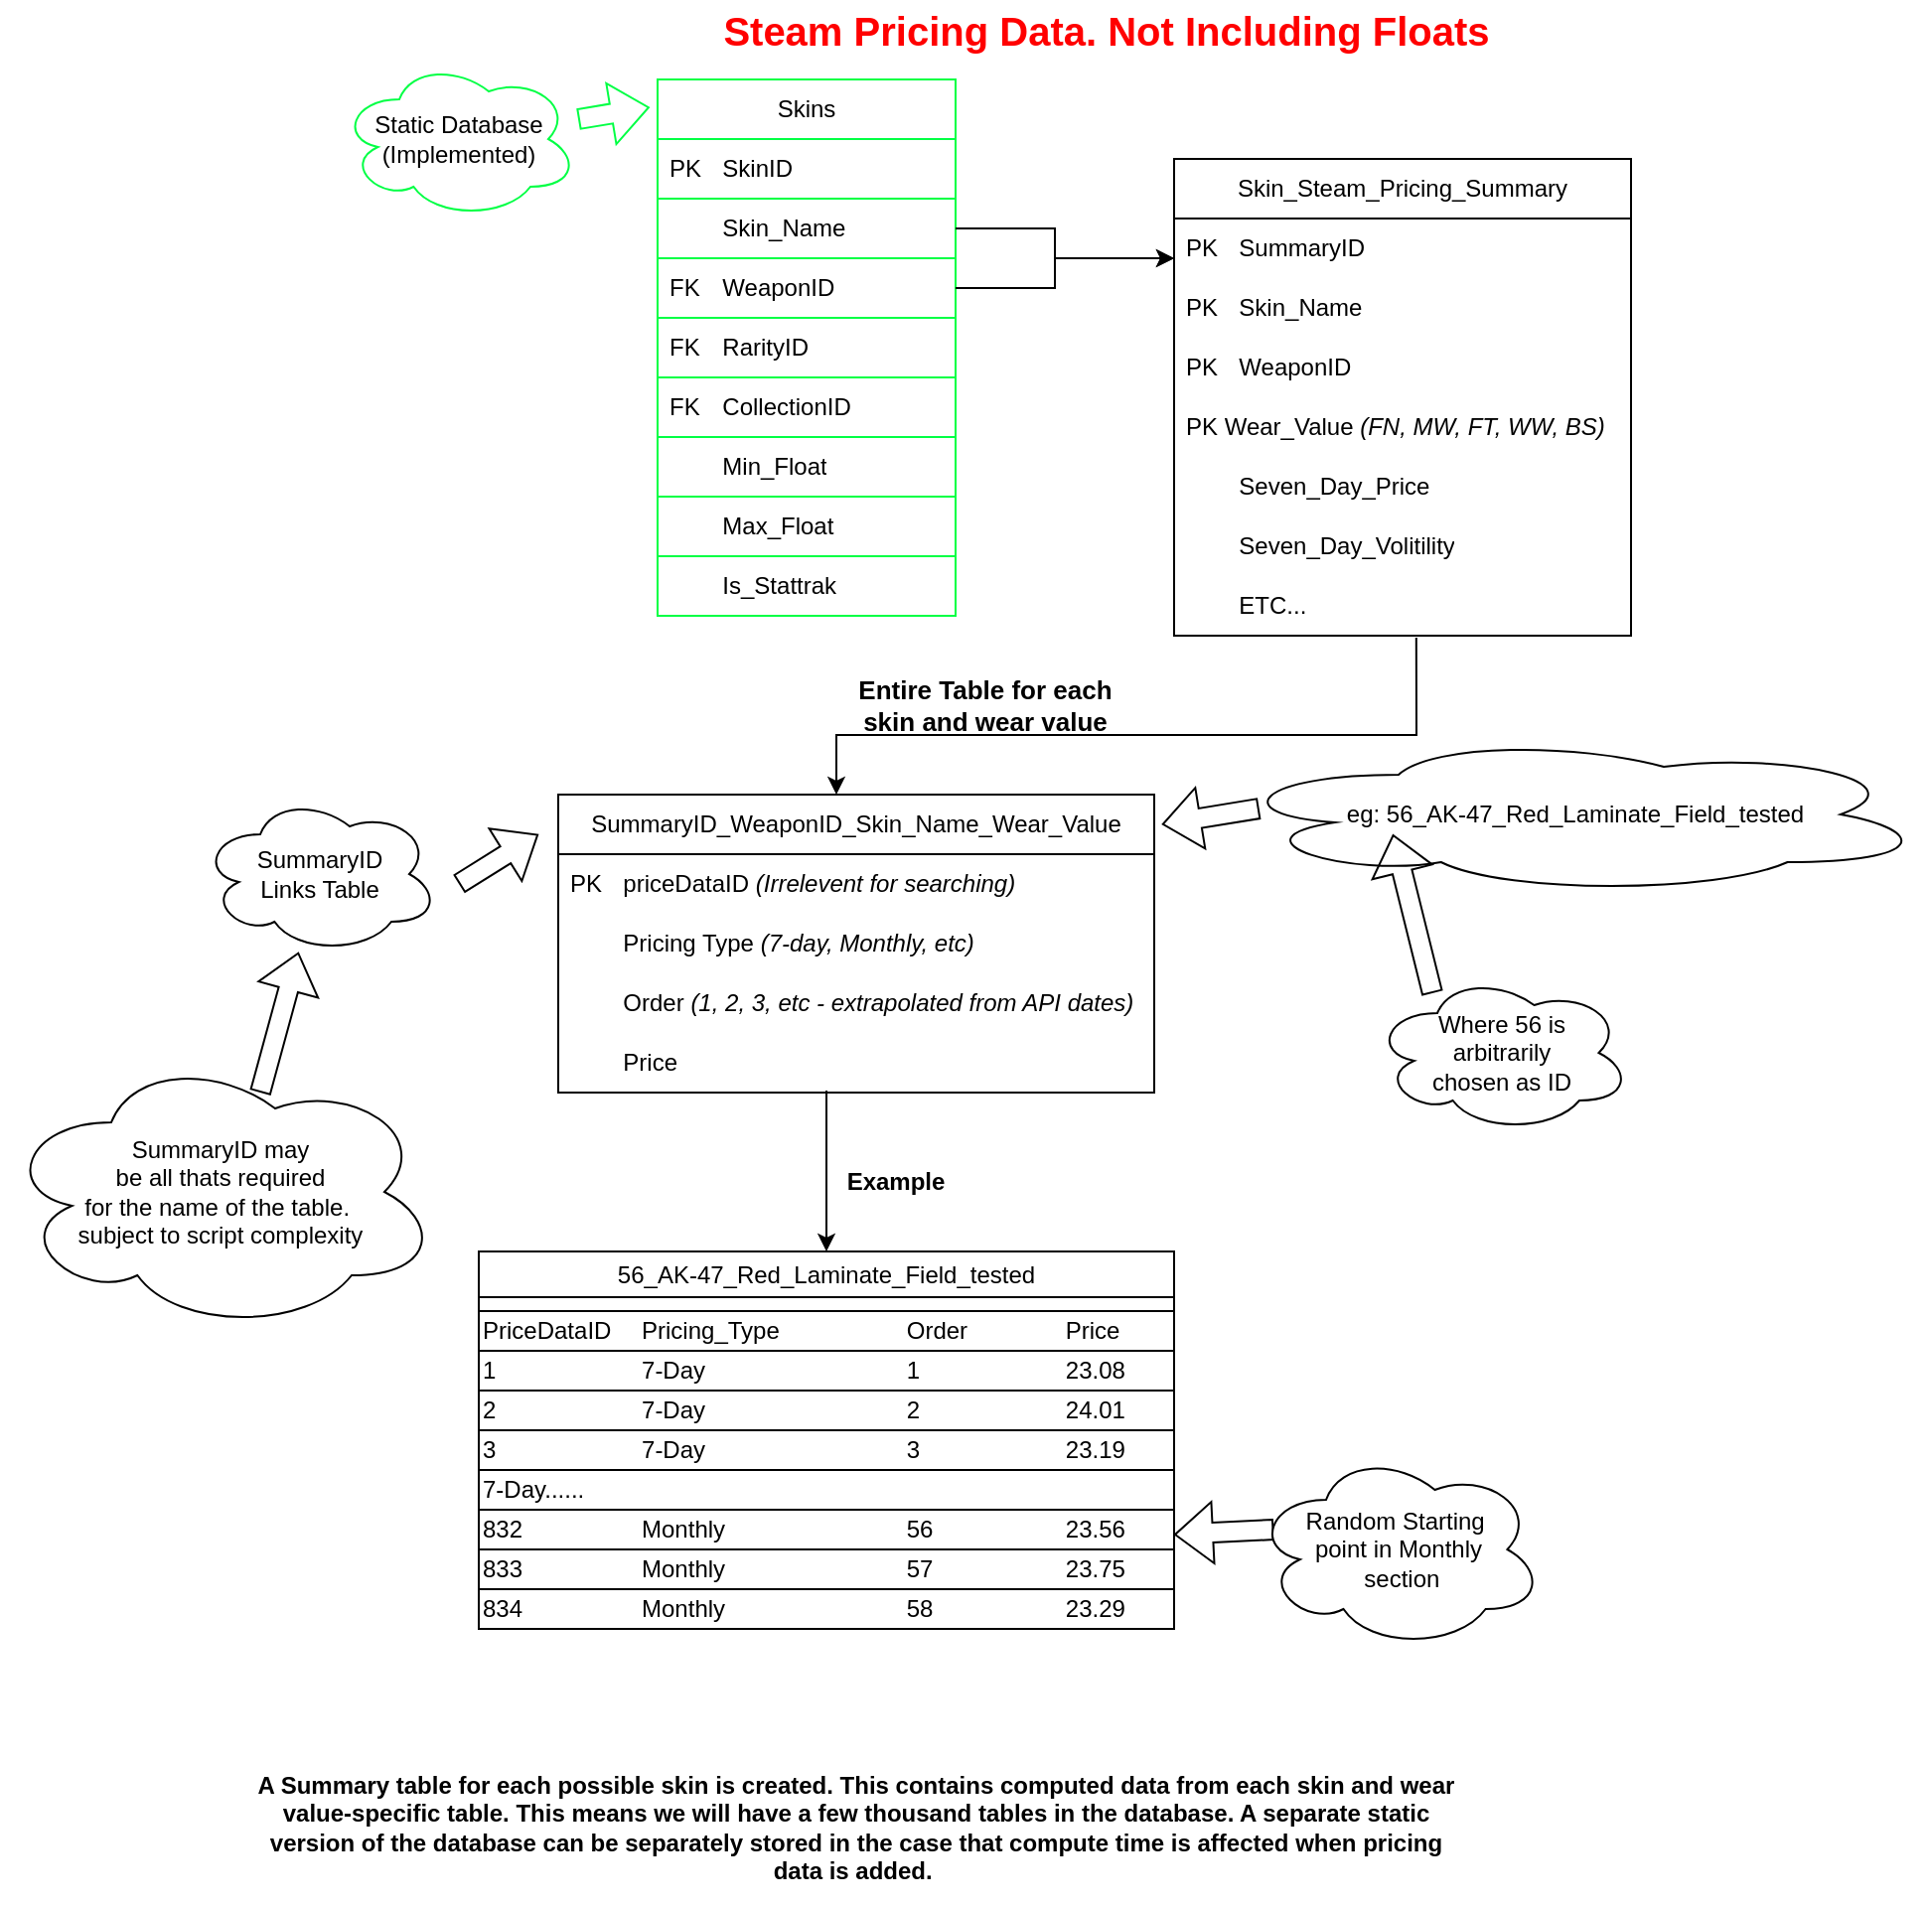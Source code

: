 <mxfile version="24.0.1" type="device">
  <diagram name="Page-1" id="Jz0w3ECbOamkEnfMnykF">
    <mxGraphModel dx="2261" dy="790" grid="1" gridSize="10" guides="1" tooltips="1" connect="1" arrows="1" fold="1" page="1" pageScale="1" pageWidth="827" pageHeight="1169" math="0" shadow="0">
      <root>
        <mxCell id="0" />
        <mxCell id="1" parent="0" />
        <mxCell id="qmir-2y2--pesyIaGpG6-3" value="Skins" style="swimlane;fontStyle=0;childLayout=stackLayout;horizontal=1;startSize=30;horizontalStack=0;resizeParent=1;resizeParentMax=0;resizeLast=0;collapsible=1;marginBottom=0;whiteSpace=wrap;html=1;strokeColor=#00FF44;" parent="1" vertex="1">
          <mxGeometry x="130" y="160" width="150" height="270" as="geometry" />
        </mxCell>
        <mxCell id="qmir-2y2--pesyIaGpG6-4" value="PK&lt;span style=&quot;white-space: pre;&quot;&gt;&#x9;&lt;/span&gt;SkinID" style="text;strokeColor=#00FF44;fillColor=none;align=left;verticalAlign=middle;spacingLeft=4;spacingRight=4;overflow=hidden;points=[[0,0.5],[1,0.5]];portConstraint=eastwest;rotatable=0;whiteSpace=wrap;html=1;dashed=1;" parent="qmir-2y2--pesyIaGpG6-3" vertex="1">
          <mxGeometry y="30" width="150" height="30" as="geometry" />
        </mxCell>
        <mxCell id="qmir-2y2--pesyIaGpG6-5" value="&lt;span style=&quot;white-space: pre;&quot;&gt;&#x9;&lt;/span&gt;Skin_Name" style="text;strokeColor=#00FF44;fillColor=none;align=left;verticalAlign=middle;spacingLeft=4;spacingRight=4;overflow=hidden;points=[[0,0.5],[1,0.5]];portConstraint=eastwest;rotatable=0;whiteSpace=wrap;html=1;dashed=1;" parent="qmir-2y2--pesyIaGpG6-3" vertex="1">
          <mxGeometry y="60" width="150" height="30" as="geometry" />
        </mxCell>
        <mxCell id="n3sZ2i7hdFqpL9pC-hjW-3" value="FK&lt;span style=&quot;white-space: pre;&quot;&gt;&#x9;&lt;/span&gt;WeaponID" style="text;strokeColor=#00FF44;fillColor=none;align=left;verticalAlign=middle;spacingLeft=4;spacingRight=4;overflow=hidden;points=[[0,0.5],[1,0.5]];portConstraint=eastwest;rotatable=0;whiteSpace=wrap;html=1;" vertex="1" parent="qmir-2y2--pesyIaGpG6-3">
          <mxGeometry y="90" width="150" height="30" as="geometry" />
        </mxCell>
        <mxCell id="n3sZ2i7hdFqpL9pC-hjW-4" value="FK&lt;span style=&quot;white-space: pre;&quot;&gt;&#x9;&lt;/span&gt;RarityID" style="text;strokeColor=#00FF44;fillColor=none;align=left;verticalAlign=middle;spacingLeft=4;spacingRight=4;overflow=hidden;points=[[0,0.5],[1,0.5]];portConstraint=eastwest;rotatable=0;whiteSpace=wrap;html=1;dashed=1;" vertex="1" parent="qmir-2y2--pesyIaGpG6-3">
          <mxGeometry y="120" width="150" height="30" as="geometry" />
        </mxCell>
        <mxCell id="n3sZ2i7hdFqpL9pC-hjW-5" value="FK&lt;span style=&quot;white-space: pre;&quot;&gt;&#x9;&lt;/span&gt;CollectionID" style="text;strokeColor=#00FF44;fillColor=none;align=left;verticalAlign=middle;spacingLeft=4;spacingRight=4;overflow=hidden;points=[[0,0.5],[1,0.5]];portConstraint=eastwest;rotatable=0;whiteSpace=wrap;html=1;" vertex="1" parent="qmir-2y2--pesyIaGpG6-3">
          <mxGeometry y="150" width="150" height="30" as="geometry" />
        </mxCell>
        <mxCell id="n3sZ2i7hdFqpL9pC-hjW-6" value="&lt;span style=&quot;white-space: pre;&quot;&gt;&#x9;&lt;/span&gt;Min_Float" style="text;strokeColor=#00FF44;fillColor=none;align=left;verticalAlign=middle;spacingLeft=4;spacingRight=4;overflow=hidden;points=[[0,0.5],[1,0.5]];portConstraint=eastwest;rotatable=0;whiteSpace=wrap;html=1;dashed=1;" vertex="1" parent="qmir-2y2--pesyIaGpG6-3">
          <mxGeometry y="180" width="150" height="30" as="geometry" />
        </mxCell>
        <mxCell id="n3sZ2i7hdFqpL9pC-hjW-7" value="&lt;span style=&quot;white-space: pre;&quot;&gt;&#x9;&lt;/span&gt;Max_Float" style="text;strokeColor=#00FF44;fillColor=none;align=left;verticalAlign=middle;spacingLeft=4;spacingRight=4;overflow=hidden;points=[[0,0.5],[1,0.5]];portConstraint=eastwest;rotatable=0;whiteSpace=wrap;html=1;" vertex="1" parent="qmir-2y2--pesyIaGpG6-3">
          <mxGeometry y="210" width="150" height="30" as="geometry" />
        </mxCell>
        <mxCell id="n3sZ2i7hdFqpL9pC-hjW-8" value="&lt;span style=&quot;white-space: pre;&quot;&gt;&#x9;&lt;/span&gt;Is_Stattrak" style="text;strokeColor=#00FF44;fillColor=none;align=left;verticalAlign=middle;spacingLeft=4;spacingRight=4;overflow=hidden;points=[[0,0.5],[1,0.5]];portConstraint=eastwest;rotatable=0;whiteSpace=wrap;html=1;dashed=1;" vertex="1" parent="qmir-2y2--pesyIaGpG6-3">
          <mxGeometry y="240" width="150" height="30" as="geometry" />
        </mxCell>
        <mxCell id="n3sZ2i7hdFqpL9pC-hjW-9" value="" style="endArrow=classic;html=1;rounded=0;exitX=1;exitY=0.5;exitDx=0;exitDy=0;" edge="1" parent="1" source="n3sZ2i7hdFqpL9pC-hjW-3">
          <mxGeometry width="50" height="50" relative="1" as="geometry">
            <mxPoint x="290" y="270" as="sourcePoint" />
            <mxPoint x="390" y="250" as="targetPoint" />
            <Array as="points">
              <mxPoint x="330" y="265" />
              <mxPoint x="330" y="250" />
            </Array>
          </mxGeometry>
        </mxCell>
        <mxCell id="n3sZ2i7hdFqpL9pC-hjW-10" value="" style="endArrow=classic;html=1;rounded=0;exitX=1;exitY=0.5;exitDx=0;exitDy=0;" edge="1" parent="1" source="qmir-2y2--pesyIaGpG6-5">
          <mxGeometry width="50" height="50" relative="1" as="geometry">
            <mxPoint x="390" y="430" as="sourcePoint" />
            <mxPoint x="390" y="250" as="targetPoint" />
            <Array as="points">
              <mxPoint x="330" y="235" />
              <mxPoint x="330" y="250" />
            </Array>
          </mxGeometry>
        </mxCell>
        <mxCell id="n3sZ2i7hdFqpL9pC-hjW-13" value="Skin_Steam_Pricing_Summary" style="swimlane;fontStyle=0;childLayout=stackLayout;horizontal=1;startSize=30;horizontalStack=0;resizeParent=1;resizeParentMax=0;resizeLast=0;collapsible=1;marginBottom=0;whiteSpace=wrap;html=1;" vertex="1" parent="1">
          <mxGeometry x="390" y="200" width="230" height="240" as="geometry" />
        </mxCell>
        <mxCell id="n3sZ2i7hdFqpL9pC-hjW-32" value="PK&lt;span style=&quot;white-space: pre;&quot;&gt;&#x9;&lt;/span&gt;SummaryID&lt;span style=&quot;color: rgba(0, 0, 0, 0); font-family: monospace; font-size: 0px; text-wrap: nowrap;&quot;&gt;%3CmxGraphModel%3E%3Croot%3E%3CmxCell%20id%3D%220%22%2F%3E%3CmxCell%20id%3D%221%22%20parent%3D%220%22%2F%3E%3CmxCell%20id%3D%222%22%20value%3D%22Min_Float%22%20style%3D%22text%3BstrokeColor%3Dnone%3BfillColor%3Dnone%3Balign%3Dleft%3BverticalAlign%3Dmiddle%3BspacingLeft%3D4%3BspacingRight%3D4%3Boverflow%3Dhidden%3Bpoints%3D%5B%5B0%2C0.5%5D%2C%5B1%2C0.5%5D%5D%3BportConstraint%3Deastwest%3Brotatable%3D0%3BwhiteSpace%3Dwrap%3Bhtml%3D1%3B%22%20vertex%3D%221%22%20parent%3D%221%22%3E%3CmxGeometry%20x%3D%22340%22%20y%3D%22430%22%20width%3D%22150%22%20height%3D%2230%22%20as%3D%22geometry%22%2F%3E%3C%2FmxCell%3E%3C%2Froot%3E%3C%2FmxGraphModel%3E&lt;/span&gt;" style="text;strokeColor=none;fillColor=none;align=left;verticalAlign=middle;spacingLeft=4;spacingRight=4;overflow=hidden;points=[[0,0.5],[1,0.5]];portConstraint=eastwest;rotatable=0;whiteSpace=wrap;html=1;" vertex="1" parent="n3sZ2i7hdFqpL9pC-hjW-13">
          <mxGeometry y="30" width="230" height="30" as="geometry" />
        </mxCell>
        <mxCell id="n3sZ2i7hdFqpL9pC-hjW-15" value="PK&lt;span style=&quot;white-space: pre;&quot;&gt;&#x9;&lt;/span&gt;Skin_Name" style="text;strokeColor=none;fillColor=none;align=left;verticalAlign=middle;spacingLeft=4;spacingRight=4;overflow=hidden;points=[[0,0.5],[1,0.5]];portConstraint=eastwest;rotatable=0;whiteSpace=wrap;html=1;" vertex="1" parent="n3sZ2i7hdFqpL9pC-hjW-13">
          <mxGeometry y="60" width="230" height="30" as="geometry" />
        </mxCell>
        <mxCell id="n3sZ2i7hdFqpL9pC-hjW-16" value="PK&lt;span style=&quot;white-space: pre;&quot;&gt;&#x9;&lt;/span&gt;WeaponID&lt;span style=&quot;color: rgba(0, 0, 0, 0); font-family: monospace; font-size: 0px; text-wrap: nowrap;&quot;&gt;%3CmxGraphModel%3E%3Croot%3E%3CmxCell%20id%3D%220%22%2F%3E%3CmxCell%20id%3D%221%22%20parent%3D%220%22%2F%3E%3CmxCell%20id%3D%222%22%20value%3D%22Min_Float%22%20style%3D%22text%3BstrokeColor%3Dnone%3BfillColor%3Dnone%3Balign%3Dleft%3BverticalAlign%3Dmiddle%3BspacingLeft%3D4%3BspacingRight%3D4%3Boverflow%3Dhidden%3Bpoints%3D%5B%5B0%2C0.5%5D%2C%5B1%2C0.5%5D%5D%3BportConstraint%3Deastwest%3Brotatable%3D0%3BwhiteSpace%3Dwrap%3Bhtml%3D1%3B%22%20vertex%3D%221%22%20parent%3D%221%22%3E%3CmxGeometry%20x%3D%22340%22%20y%3D%22430%22%20width%3D%22150%22%20height%3D%2230%22%20as%3D%22geometry%22%2F%3E%3C%2FmxCell%3E%3C%2Froot%3E%3C%2FmxGraphModel%3E&lt;/span&gt;" style="text;strokeColor=none;fillColor=none;align=left;verticalAlign=middle;spacingLeft=4;spacingRight=4;overflow=hidden;points=[[0,0.5],[1,0.5]];portConstraint=eastwest;rotatable=0;whiteSpace=wrap;html=1;" vertex="1" parent="n3sZ2i7hdFqpL9pC-hjW-13">
          <mxGeometry y="90" width="230" height="30" as="geometry" />
        </mxCell>
        <mxCell id="n3sZ2i7hdFqpL9pC-hjW-19" value="PK Wear_Value &lt;i&gt;(FN, MW, FT, WW, BS)&lt;/i&gt;" style="text;strokeColor=none;fillColor=none;align=left;verticalAlign=middle;spacingLeft=4;spacingRight=4;overflow=hidden;points=[[0,0.5],[1,0.5]];portConstraint=eastwest;rotatable=0;whiteSpace=wrap;html=1;" vertex="1" parent="n3sZ2i7hdFqpL9pC-hjW-13">
          <mxGeometry y="120" width="230" height="30" as="geometry" />
        </mxCell>
        <mxCell id="n3sZ2i7hdFqpL9pC-hjW-20" value="&lt;span style=&quot;white-space: pre;&quot;&gt;&#x9;&lt;/span&gt;Seven_Day_Price" style="text;strokeColor=none;fillColor=none;align=left;verticalAlign=middle;spacingLeft=4;spacingRight=4;overflow=hidden;points=[[0,0.5],[1,0.5]];portConstraint=eastwest;rotatable=0;whiteSpace=wrap;html=1;" vertex="1" parent="n3sZ2i7hdFqpL9pC-hjW-13">
          <mxGeometry y="150" width="230" height="30" as="geometry" />
        </mxCell>
        <mxCell id="n3sZ2i7hdFqpL9pC-hjW-18" value="&lt;span style=&quot;white-space: pre;&quot;&gt;&#x9;&lt;/span&gt;Seven_Day_Volitility" style="text;strokeColor=none;fillColor=none;align=left;verticalAlign=middle;spacingLeft=4;spacingRight=4;overflow=hidden;points=[[0,0.5],[1,0.5]];portConstraint=eastwest;rotatable=0;whiteSpace=wrap;html=1;" vertex="1" parent="n3sZ2i7hdFqpL9pC-hjW-13">
          <mxGeometry y="180" width="230" height="30" as="geometry" />
        </mxCell>
        <mxCell id="n3sZ2i7hdFqpL9pC-hjW-17" value="&lt;span style=&quot;white-space: pre;&quot;&gt;&#x9;&lt;/span&gt;ETC..." style="text;strokeColor=none;fillColor=none;align=left;verticalAlign=middle;spacingLeft=4;spacingRight=4;overflow=hidden;points=[[0,0.5],[1,0.5]];portConstraint=eastwest;rotatable=0;whiteSpace=wrap;html=1;" vertex="1" parent="n3sZ2i7hdFqpL9pC-hjW-13">
          <mxGeometry y="210" width="230" height="30" as="geometry" />
        </mxCell>
        <mxCell id="n3sZ2i7hdFqpL9pC-hjW-22" value="" style="endArrow=classic;html=1;rounded=0;exitX=0.53;exitY=1.033;exitDx=0;exitDy=0;exitPerimeter=0;entryX=0.5;entryY=0;entryDx=0;entryDy=0;" edge="1" parent="1" source="n3sZ2i7hdFqpL9pC-hjW-17">
          <mxGeometry width="50" height="50" relative="1" as="geometry">
            <mxPoint x="430" y="610" as="sourcePoint" />
            <mxPoint x="220" y="520" as="targetPoint" />
            <Array as="points">
              <mxPoint x="512" y="490" />
              <mxPoint x="220" y="490" />
            </Array>
          </mxGeometry>
        </mxCell>
        <mxCell id="n3sZ2i7hdFqpL9pC-hjW-23" value="Steam Pricing Data. Not Including Floats" style="text;html=1;align=center;verticalAlign=middle;whiteSpace=wrap;rounded=0;fontStyle=1;fontColor=#FF0000;fontSize=20;" vertex="1" parent="1">
          <mxGeometry x="136" y="120" width="440" height="30" as="geometry" />
        </mxCell>
        <mxCell id="n3sZ2i7hdFqpL9pC-hjW-24" value="SummaryID_WeaponID_Skin_Name_Wear_Value" style="swimlane;fontStyle=0;childLayout=stackLayout;horizontal=1;startSize=30;horizontalStack=0;resizeParent=1;resizeParentMax=0;resizeLast=0;collapsible=1;marginBottom=0;whiteSpace=wrap;html=1;" vertex="1" parent="1">
          <mxGeometry x="80" y="520" width="300" height="150" as="geometry" />
        </mxCell>
        <mxCell id="n3sZ2i7hdFqpL9pC-hjW-36" value="PK&lt;span style=&quot;white-space: pre;&quot;&gt;&#x9;&lt;/span&gt;priceDataID &lt;i&gt;(Irrelevent for searching)&lt;/i&gt;" style="text;strokeColor=none;fillColor=none;align=left;verticalAlign=middle;spacingLeft=4;spacingRight=4;overflow=hidden;points=[[0,0.5],[1,0.5]];portConstraint=eastwest;rotatable=0;whiteSpace=wrap;html=1;" vertex="1" parent="n3sZ2i7hdFqpL9pC-hjW-24">
          <mxGeometry y="30" width="300" height="30" as="geometry" />
        </mxCell>
        <mxCell id="n3sZ2i7hdFqpL9pC-hjW-27" value="&lt;span style=&quot;white-space: pre;&quot;&gt;&#x9;&lt;/span&gt;Pricing Type &lt;i&gt;(7-day, Monthly, etc)&lt;/i&gt;" style="text;strokeColor=none;fillColor=none;align=left;verticalAlign=middle;spacingLeft=4;spacingRight=4;overflow=hidden;points=[[0,0.5],[1,0.5]];portConstraint=eastwest;rotatable=0;whiteSpace=wrap;html=1;" vertex="1" parent="n3sZ2i7hdFqpL9pC-hjW-24">
          <mxGeometry y="60" width="300" height="30" as="geometry" />
        </mxCell>
        <mxCell id="n3sZ2i7hdFqpL9pC-hjW-37" value="&lt;span style=&quot;white-space: pre;&quot;&gt;&#x9;&lt;/span&gt;Order &lt;i&gt;(1, 2, 3, etc - extrapolated from API dates)&lt;/i&gt;" style="text;strokeColor=none;fillColor=none;align=left;verticalAlign=middle;spacingLeft=4;spacingRight=4;overflow=hidden;points=[[0,0.5],[1,0.5]];portConstraint=eastwest;rotatable=0;whiteSpace=wrap;html=1;" vertex="1" parent="n3sZ2i7hdFqpL9pC-hjW-24">
          <mxGeometry y="90" width="300" height="30" as="geometry" />
        </mxCell>
        <mxCell id="n3sZ2i7hdFqpL9pC-hjW-38" value="&lt;span style=&quot;white-space: pre;&quot;&gt;&#x9;&lt;/span&gt;Price" style="text;strokeColor=none;fillColor=none;align=left;verticalAlign=middle;spacingLeft=4;spacingRight=4;overflow=hidden;points=[[0,0.5],[1,0.5]];portConstraint=eastwest;rotatable=0;whiteSpace=wrap;html=1;" vertex="1" parent="n3sZ2i7hdFqpL9pC-hjW-24">
          <mxGeometry y="120" width="300" height="30" as="geometry" />
        </mxCell>
        <mxCell id="n3sZ2i7hdFqpL9pC-hjW-29" value="" style="shape=flexArrow;endArrow=classic;html=1;rounded=0;entryX=1.013;entryY=0.1;entryDx=0;entryDy=0;entryPerimeter=0;exitX=0.053;exitY=0.463;exitDx=0;exitDy=0;exitPerimeter=0;" edge="1" parent="1" source="n3sZ2i7hdFqpL9pC-hjW-30" target="n3sZ2i7hdFqpL9pC-hjW-24">
          <mxGeometry width="50" height="50" relative="1" as="geometry">
            <mxPoint x="410" y="532" as="sourcePoint" />
            <mxPoint x="520" y="550" as="targetPoint" />
          </mxGeometry>
        </mxCell>
        <mxCell id="n3sZ2i7hdFqpL9pC-hjW-30" value="eg: 56_AK-47_Red_Laminate_Field_tested" style="ellipse;shape=cloud;whiteSpace=wrap;html=1;" vertex="1" parent="1">
          <mxGeometry x="414" y="490" width="356" height="80" as="geometry" />
        </mxCell>
        <mxCell id="n3sZ2i7hdFqpL9pC-hjW-31" value="Entire Table for each skin and wear value" style="text;html=1;align=center;verticalAlign=middle;whiteSpace=wrap;rounded=0;fontSize=13;fontStyle=1" vertex="1" parent="1">
          <mxGeometry x="220" y="460" width="150" height="30" as="geometry" />
        </mxCell>
        <mxCell id="n3sZ2i7hdFqpL9pC-hjW-33" value="" style="shape=flexArrow;endArrow=classic;html=1;rounded=0;" edge="1" parent="1">
          <mxGeometry width="50" height="50" relative="1" as="geometry">
            <mxPoint x="30" y="565" as="sourcePoint" />
            <mxPoint x="70" y="540" as="targetPoint" />
          </mxGeometry>
        </mxCell>
        <mxCell id="n3sZ2i7hdFqpL9pC-hjW-35" value="SummaryID&lt;div&gt;Links Table&lt;/div&gt;" style="ellipse;shape=cloud;whiteSpace=wrap;html=1;" vertex="1" parent="1">
          <mxGeometry x="-100" y="520" width="120" height="80" as="geometry" />
        </mxCell>
        <mxCell id="n3sZ2i7hdFqpL9pC-hjW-39" value="" style="endArrow=classic;html=1;rounded=0;exitX=0.45;exitY=0.967;exitDx=0;exitDy=0;exitPerimeter=0;entryX=0.5;entryY=0;entryDx=0;entryDy=0;" edge="1" parent="1" source="n3sZ2i7hdFqpL9pC-hjW-38" target="n3sZ2i7hdFqpL9pC-hjW-40">
          <mxGeometry width="50" height="50" relative="1" as="geometry">
            <mxPoint x="210" y="710" as="sourcePoint" />
            <mxPoint x="215" y="790" as="targetPoint" />
          </mxGeometry>
        </mxCell>
        <mxCell id="n3sZ2i7hdFqpL9pC-hjW-40" value="&lt;span style=&quot;font-weight: 400;&quot;&gt;56_AK-47_Red_Laminate_Field_tested&lt;/span&gt;" style="swimlane;whiteSpace=wrap;html=1;" vertex="1" parent="1">
          <mxGeometry x="40" y="750" width="350" height="190" as="geometry" />
        </mxCell>
        <mxCell id="n3sZ2i7hdFqpL9pC-hjW-44" value="PriceDataID&lt;span style=&quot;white-space: pre;&quot;&gt;&#x9;&lt;/span&gt;Pricing_Type&lt;span style=&quot;white-space: pre;&quot;&gt;&#x9;&lt;/span&gt;&lt;span style=&quot;white-space: pre;&quot;&gt;&#x9;&lt;/span&gt;&lt;span style=&quot;white-space: pre;&quot;&gt;&#x9;&lt;/span&gt;Order&lt;span style=&quot;white-space: pre;&quot;&gt;&#x9;&lt;span style=&quot;white-space: pre;&quot;&gt;&#x9;&lt;/span&gt;&lt;/span&gt;Price" style="whiteSpace=wrap;html=1;align=left;" vertex="1" parent="n3sZ2i7hdFqpL9pC-hjW-40">
          <mxGeometry y="30" width="350" height="20" as="geometry" />
        </mxCell>
        <mxCell id="n3sZ2i7hdFqpL9pC-hjW-45" value="1&lt;span style=&quot;white-space: pre;&quot;&gt;&#x9;&lt;/span&gt;&lt;span style=&quot;white-space: pre;&quot;&gt;&#x9;&lt;/span&gt;&lt;span style=&quot;white-space: pre;&quot;&gt;&#x9;&lt;/span&gt;7-Day&lt;span style=&quot;white-space: pre;&quot;&gt;&#x9;&lt;/span&gt;&lt;span style=&quot;white-space: pre;&quot;&gt;&#x9;&lt;/span&gt;&lt;span style=&quot;white-space: pre;&quot;&gt;&#x9;&lt;/span&gt;&lt;span style=&quot;white-space: pre;&quot;&gt;&#x9;&lt;/span&gt;1&lt;span style=&quot;white-space: pre;&quot;&gt;&#x9;&lt;span style=&quot;white-space: pre;&quot;&gt;&#x9;&lt;span style=&quot;white-space: pre;&quot;&gt;&#x9;&lt;/span&gt;&lt;/span&gt;&lt;/span&gt;23.08" style="whiteSpace=wrap;html=1;align=left;" vertex="1" parent="n3sZ2i7hdFqpL9pC-hjW-40">
          <mxGeometry y="50" width="350" height="20" as="geometry" />
        </mxCell>
        <mxCell id="n3sZ2i7hdFqpL9pC-hjW-46" value="2&lt;span style=&quot;white-space: pre;&quot;&gt;&#x9;&lt;/span&gt;&lt;span style=&quot;white-space: pre;&quot;&gt;&#x9;&lt;/span&gt;&lt;span style=&quot;white-space: pre;&quot;&gt;&#x9;&lt;/span&gt;7-Day&lt;span style=&quot;white-space: pre;&quot;&gt;&#x9;&lt;/span&gt;&lt;span style=&quot;white-space: pre;&quot;&gt;&#x9;&lt;/span&gt;&lt;span style=&quot;white-space: pre;&quot;&gt;&#x9;&lt;/span&gt;&lt;span style=&quot;white-space: pre;&quot;&gt;&#x9;&lt;/span&gt;2&lt;span style=&quot;white-space: pre;&quot;&gt;&#x9;&lt;/span&gt;&lt;span style=&quot;white-space: pre;&quot;&gt;&#x9;&lt;/span&gt;&lt;span style=&quot;white-space: pre;&quot;&gt;&#x9;&lt;/span&gt;24.01" style="whiteSpace=wrap;html=1;align=left;" vertex="1" parent="n3sZ2i7hdFqpL9pC-hjW-40">
          <mxGeometry y="70" width="350" height="20" as="geometry" />
        </mxCell>
        <mxCell id="n3sZ2i7hdFqpL9pC-hjW-47" value="3&lt;span style=&quot;white-space: pre;&quot;&gt;&#x9;&lt;/span&gt;&lt;span style=&quot;white-space: pre;&quot;&gt;&#x9;&lt;/span&gt;&lt;span style=&quot;white-space: pre;&quot;&gt;&#x9;&lt;/span&gt;7-Day&lt;span style=&quot;white-space: pre;&quot;&gt;&#x9;&lt;/span&gt;&lt;span style=&quot;white-space: pre;&quot;&gt;&#x9;&lt;/span&gt;&lt;span style=&quot;white-space: pre;&quot;&gt;&#x9;&lt;/span&gt;&lt;span style=&quot;white-space: pre;&quot;&gt;&#x9;&lt;/span&gt;3&lt;span style=&quot;white-space: pre;&quot;&gt;&#x9;&lt;/span&gt;&lt;span style=&quot;white-space: pre;&quot;&gt;&#x9;&lt;/span&gt;&lt;span style=&quot;white-space: pre;&quot;&gt;&#x9;&lt;/span&gt;23.19" style="whiteSpace=wrap;html=1;align=left;" vertex="1" parent="n3sZ2i7hdFqpL9pC-hjW-40">
          <mxGeometry y="90" width="350" height="20" as="geometry" />
        </mxCell>
        <mxCell id="n3sZ2i7hdFqpL9pC-hjW-48" value="7-Day......" style="whiteSpace=wrap;html=1;align=left;" vertex="1" parent="n3sZ2i7hdFqpL9pC-hjW-40">
          <mxGeometry y="110" width="350" height="20" as="geometry" />
        </mxCell>
        <mxCell id="n3sZ2i7hdFqpL9pC-hjW-49" value="832&lt;span style=&quot;white-space: pre;&quot;&gt;&#x9;&lt;/span&gt;&lt;span style=&quot;white-space: pre;&quot;&gt;&#x9;&lt;/span&gt;&lt;span style=&quot;white-space: pre;&quot;&gt;&#x9;&lt;/span&gt;Monthly&lt;span style=&quot;white-space: pre;&quot;&gt;&#x9;&lt;/span&gt;&lt;span style=&quot;white-space: pre;&quot;&gt;&#x9;&lt;/span&gt;&lt;span style=&quot;white-space: pre;&quot;&gt;&#x9;&lt;/span&gt;&lt;span style=&quot;white-space: pre;&quot;&gt;&#x9;&lt;/span&gt;56&lt;span style=&quot;white-space: pre;&quot;&gt;&#x9;&lt;/span&gt;&lt;span style=&quot;white-space: pre;&quot;&gt;&#x9;&lt;/span&gt;&lt;span style=&quot;white-space: pre;&quot;&gt;&#x9;&lt;/span&gt;23.56" style="whiteSpace=wrap;html=1;align=left;" vertex="1" parent="n3sZ2i7hdFqpL9pC-hjW-40">
          <mxGeometry y="130" width="350" height="20" as="geometry" />
        </mxCell>
        <mxCell id="n3sZ2i7hdFqpL9pC-hjW-50" value="833&lt;span style=&quot;white-space: pre;&quot;&gt;&#x9;&lt;/span&gt;&lt;span style=&quot;white-space: pre;&quot;&gt;&#x9;&lt;/span&gt;&lt;span style=&quot;white-space: pre;&quot;&gt;&#x9;&lt;/span&gt;Monthly&lt;span style=&quot;white-space: pre;&quot;&gt;&#x9;&lt;/span&gt;&lt;span style=&quot;white-space: pre;&quot;&gt;&#x9;&lt;/span&gt;&lt;span style=&quot;white-space: pre;&quot;&gt;&#x9;&lt;/span&gt;&lt;span style=&quot;white-space: pre;&quot;&gt;&#x9;&lt;/span&gt;57&lt;span style=&quot;white-space: pre;&quot;&gt;&#x9;&lt;/span&gt;&lt;span style=&quot;white-space: pre;&quot;&gt;&#x9;&lt;/span&gt;&lt;span style=&quot;white-space: pre;&quot;&gt;&#x9;&lt;/span&gt;23.75" style="whiteSpace=wrap;html=1;align=left;" vertex="1" parent="n3sZ2i7hdFqpL9pC-hjW-40">
          <mxGeometry y="150" width="350" height="20" as="geometry" />
        </mxCell>
        <mxCell id="n3sZ2i7hdFqpL9pC-hjW-51" value="834&lt;span style=&quot;white-space: pre;&quot;&gt;&#x9;&lt;/span&gt;&lt;span style=&quot;white-space: pre;&quot;&gt;&#x9;&lt;/span&gt;&lt;span style=&quot;white-space: pre;&quot;&gt;&#x9;&lt;/span&gt;Monthly&lt;span style=&quot;white-space: pre;&quot;&gt;&#x9;&lt;/span&gt;&lt;span style=&quot;white-space: pre;&quot;&gt;&#x9;&lt;/span&gt;&lt;span style=&quot;white-space: pre;&quot;&gt;&#x9;&lt;/span&gt;&lt;span style=&quot;white-space: pre;&quot;&gt;&#x9;&lt;/span&gt;58&lt;span style=&quot;white-space: pre;&quot;&gt;&#x9;&lt;/span&gt;&lt;span style=&quot;white-space: pre;&quot;&gt;&#x9;&lt;/span&gt;&lt;span style=&quot;white-space: pre;&quot;&gt;&#x9;&lt;/span&gt;23.29" style="whiteSpace=wrap;html=1;align=left;" vertex="1" parent="n3sZ2i7hdFqpL9pC-hjW-40">
          <mxGeometry y="170" width="350" height="20" as="geometry" />
        </mxCell>
        <mxCell id="n3sZ2i7hdFqpL9pC-hjW-41" value="Example" style="text;html=1;align=center;verticalAlign=middle;whiteSpace=wrap;rounded=0;fontStyle=1" vertex="1" parent="1">
          <mxGeometry x="220" y="700" width="60" height="30" as="geometry" />
        </mxCell>
        <mxCell id="n3sZ2i7hdFqpL9pC-hjW-52" value="" style="shape=flexArrow;endArrow=classic;html=1;rounded=0;entryX=0.242;entryY=0.625;entryDx=0;entryDy=0;entryPerimeter=0;" edge="1" parent="1" target="n3sZ2i7hdFqpL9pC-hjW-30">
          <mxGeometry width="50" height="50" relative="1" as="geometry">
            <mxPoint x="520" y="620" as="sourcePoint" />
            <mxPoint x="440" y="590" as="targetPoint" />
          </mxGeometry>
        </mxCell>
        <mxCell id="n3sZ2i7hdFqpL9pC-hjW-53" value="Where 56 is&lt;div&gt;arbitrarily&lt;/div&gt;&lt;div&gt;chosen as ID&lt;/div&gt;" style="ellipse;shape=cloud;whiteSpace=wrap;html=1;" vertex="1" parent="1">
          <mxGeometry x="490" y="610" width="130" height="80" as="geometry" />
        </mxCell>
        <mxCell id="n3sZ2i7hdFqpL9pC-hjW-54" value="" style="shape=flexArrow;endArrow=classic;html=1;rounded=0;entryX=1;entryY=0.75;entryDx=0;entryDy=0;exitX=0.07;exitY=0.4;exitDx=0;exitDy=0;exitPerimeter=0;" edge="1" parent="1" source="n3sZ2i7hdFqpL9pC-hjW-55" target="n3sZ2i7hdFqpL9pC-hjW-40">
          <mxGeometry width="50" height="50" relative="1" as="geometry">
            <mxPoint x="410" y="933" as="sourcePoint" />
            <mxPoint x="440" y="890" as="targetPoint" />
          </mxGeometry>
        </mxCell>
        <mxCell id="n3sZ2i7hdFqpL9pC-hjW-55" value="Random Starting&amp;nbsp;&lt;div&gt;point&lt;span style=&quot;background-color: initial;&quot;&gt;&amp;nbsp;in Monthly&lt;/span&gt;&lt;/div&gt;&lt;div&gt;&lt;span style=&quot;background-color: initial;&quot;&gt;&amp;nbsp;section&lt;/span&gt;&lt;/div&gt;" style="ellipse;shape=cloud;whiteSpace=wrap;html=1;" vertex="1" parent="1">
          <mxGeometry x="430" y="850" width="146" height="100" as="geometry" />
        </mxCell>
        <mxCell id="n3sZ2i7hdFqpL9pC-hjW-57" value="" style="shape=flexArrow;endArrow=classic;html=1;rounded=0;entryX=-0.027;entryY=0.052;entryDx=0;entryDy=0;entryPerimeter=0;strokeColor=#00FF44;" edge="1" parent="1" target="qmir-2y2--pesyIaGpG6-3">
          <mxGeometry width="50" height="50" relative="1" as="geometry">
            <mxPoint x="90" y="180" as="sourcePoint" />
            <mxPoint x="120" y="360" as="targetPoint" />
          </mxGeometry>
        </mxCell>
        <mxCell id="n3sZ2i7hdFqpL9pC-hjW-58" value="Static Database&lt;div&gt;(Implemented)&lt;/div&gt;" style="ellipse;shape=cloud;whiteSpace=wrap;html=1;strokeColor=#00FF44;" vertex="1" parent="1">
          <mxGeometry x="-30" y="150" width="120" height="80" as="geometry" />
        </mxCell>
        <mxCell id="n3sZ2i7hdFqpL9pC-hjW-59" value="A Summary table for each possible skin is created. This contains computed data from each skin and wear value-specific table. This means we will have a few thousand tables in the database. A separate static version of the database can be separately stored in the case that compute time is affected when pricing data is added.&amp;nbsp;" style="text;html=1;align=center;verticalAlign=middle;whiteSpace=wrap;rounded=0;fontStyle=1" vertex="1" parent="1">
          <mxGeometry x="-80" y="1000" width="620" height="80" as="geometry" />
        </mxCell>
        <mxCell id="n3sZ2i7hdFqpL9pC-hjW-60" value="SummaryID may&lt;div&gt;be all thats required&lt;/div&gt;&lt;div&gt;for the name of the&amp;nbsp;&lt;span style=&quot;background-color: initial;&quot;&gt;table.&amp;nbsp;&lt;/span&gt;&lt;/div&gt;&lt;div&gt;subject to script complexity&lt;/div&gt;" style="ellipse;shape=cloud;whiteSpace=wrap;html=1;" vertex="1" parent="1">
          <mxGeometry x="-200" y="650" width="220" height="140" as="geometry" />
        </mxCell>
        <mxCell id="n3sZ2i7hdFqpL9pC-hjW-61" value="" style="shape=flexArrow;endArrow=classic;html=1;rounded=0;" edge="1" parent="1" target="n3sZ2i7hdFqpL9pC-hjW-35">
          <mxGeometry width="50" height="50" relative="1" as="geometry">
            <mxPoint x="-70" y="670" as="sourcePoint" />
            <mxPoint x="-30" y="640" as="targetPoint" />
          </mxGeometry>
        </mxCell>
      </root>
    </mxGraphModel>
  </diagram>
</mxfile>
